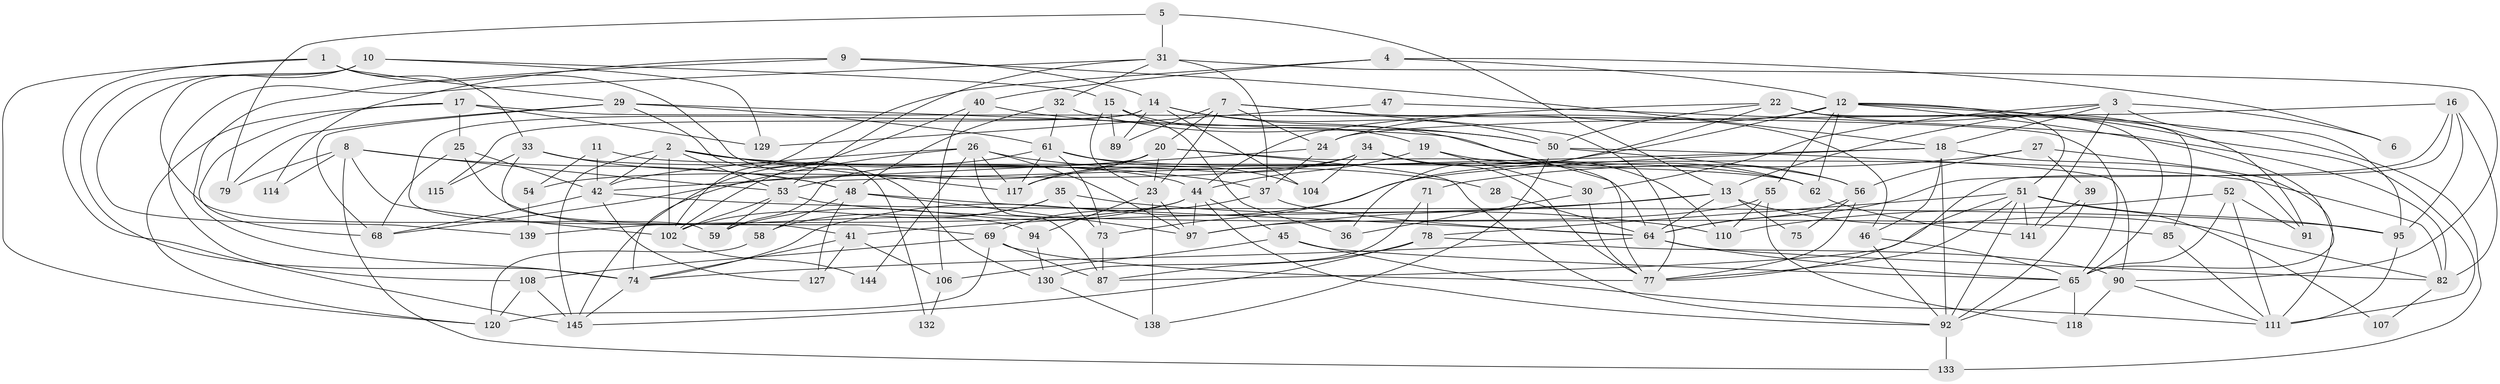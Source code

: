 // Generated by graph-tools (version 1.1) at 2025/23/03/03/25 07:23:58]
// undirected, 99 vertices, 238 edges
graph export_dot {
graph [start="1"]
  node [color=gray90,style=filled];
  1 [super="+103"];
  2 [super="+109"];
  3 [super="+70"];
  4 [super="+88"];
  5;
  6;
  7 [super="+112"];
  8;
  9 [super="+80"];
  10 [super="+135"];
  11;
  12 [super="+21"];
  13;
  14 [super="+38"];
  15 [super="+113"];
  16 [super="+81"];
  17 [super="+63"];
  18 [super="+100"];
  19;
  20 [super="+57"];
  22 [super="+136"];
  23 [super="+121"];
  24 [super="+101"];
  25;
  26 [super="+67"];
  27 [super="+116"];
  28;
  29;
  30;
  31 [super="+119"];
  32;
  33 [super="+43"];
  34 [super="+49"];
  35;
  36;
  37 [super="+76"];
  39;
  40;
  41 [super="+72"];
  42 [super="+128"];
  44 [super="+96"];
  45;
  46;
  47;
  48 [super="+84"];
  50 [super="+93"];
  51 [super="+98"];
  52;
  53 [super="+60"];
  54;
  55;
  56 [super="+66"];
  58;
  59 [super="+83"];
  61 [super="+125"];
  62;
  64 [super="+131"];
  65 [super="+143"];
  68;
  69 [super="+122"];
  71;
  73;
  74 [super="+140"];
  75;
  77 [super="+134"];
  78 [super="+86"];
  79 [super="+105"];
  82;
  85;
  87 [super="+99"];
  89;
  90 [super="+124"];
  91;
  92 [super="+137"];
  94;
  95;
  97 [super="+126"];
  102 [super="+123"];
  104;
  106;
  107;
  108;
  110;
  111 [super="+142"];
  114;
  115;
  117 [super="+146"];
  118;
  120;
  127;
  129;
  130;
  132;
  133;
  138;
  139;
  141;
  144;
  145;
  1 -- 145;
  1 -- 130;
  1 -- 120;
  1 -- 29;
  1 -- 33;
  2 -- 42;
  2 -- 82;
  2 -- 145;
  2 -- 117;
  2 -- 102;
  2 -- 37;
  2 -- 53;
  3 -- 141;
  3 -- 95;
  3 -- 6;
  3 -- 13;
  3 -- 30;
  3 -- 18;
  4 -- 12;
  4 -- 40;
  4 -- 102;
  4 -- 6;
  5 -- 13;
  5 -- 31;
  5 -- 79;
  7 -- 24;
  7 -- 20;
  7 -- 89;
  7 -- 46;
  7 -- 77;
  7 -- 23;
  8 -- 53;
  8 -- 79;
  8 -- 114;
  8 -- 133;
  8 -- 102;
  8 -- 48;
  9 -- 18;
  9 -- 114;
  9 -- 74;
  9 -- 14;
  10 -- 15;
  10 -- 129;
  10 -- 74;
  10 -- 59;
  10 -- 139;
  11 -- 62;
  11 -- 54;
  11 -- 42;
  12 -- 133;
  12 -- 55;
  12 -- 65;
  12 -- 62;
  12 -- 73;
  12 -- 111;
  12 -- 51;
  12 -- 24;
  13 -- 82;
  13 -- 64;
  13 -- 75;
  13 -- 97;
  13 -- 41;
  14 -- 89;
  14 -- 41;
  14 -- 115;
  14 -- 104;
  14 -- 77;
  14 -- 50;
  15 -- 36;
  15 -- 19;
  15 -- 23;
  15 -- 89;
  16 -- 95;
  16 -- 24;
  16 -- 82;
  16 -- 77;
  16 -- 64;
  17 -- 120;
  17 -- 68;
  17 -- 129;
  17 -- 65;
  17 -- 25;
  18 -- 46;
  18 -- 92;
  18 -- 91;
  18 -- 74;
  18 -- 53;
  19 -- 62;
  19 -- 30;
  19 -- 44;
  20 -- 92;
  20 -- 68;
  20 -- 59;
  20 -- 64;
  20 -- 23;
  20 -- 117;
  22 -- 91;
  22 -- 36;
  22 -- 50;
  22 -- 85;
  22 -- 44;
  22 -- 65;
  23 -- 97;
  23 -- 138;
  23 -- 94;
  24 -- 37 [weight=2];
  24 -- 42;
  25 -- 42;
  25 -- 68;
  25 -- 94;
  26 -- 97;
  26 -- 42 [weight=2];
  26 -- 144;
  26 -- 28;
  26 -- 74;
  26 -- 87;
  26 -- 117;
  27 -- 71;
  27 -- 111;
  27 -- 56;
  27 -- 39;
  28 -- 64;
  29 -- 68;
  29 -- 132;
  29 -- 79;
  29 -- 56;
  29 -- 61;
  30 -- 77;
  30 -- 36;
  31 -- 53;
  31 -- 37 [weight=2];
  31 -- 32;
  31 -- 90;
  31 -- 108;
  32 -- 48;
  32 -- 50;
  32 -- 61;
  33 -- 48;
  33 -- 115;
  33 -- 69;
  33 -- 44;
  34 -- 77;
  34 -- 104;
  34 -- 110;
  34 -- 117;
  34 -- 54;
  35 -- 110;
  35 -- 73;
  35 -- 58;
  35 -- 102;
  37 -- 64;
  37 -- 69;
  39 -- 141;
  39 -- 92;
  40 -- 106;
  40 -- 102;
  40 -- 50;
  41 -- 106;
  41 -- 74;
  41 -- 127;
  42 -- 68;
  42 -- 127;
  42 -- 95;
  44 -- 97;
  44 -- 139;
  44 -- 59;
  44 -- 45;
  44 -- 92;
  45 -- 106;
  45 -- 111;
  45 -- 65;
  46 -- 65;
  46 -- 92;
  47 -- 129;
  47 -- 82;
  48 -- 127;
  48 -- 64;
  48 -- 97;
  48 -- 58;
  50 -- 90;
  50 -- 138;
  50 -- 56;
  51 -- 141;
  51 -- 77;
  51 -- 107;
  51 -- 92;
  51 -- 95;
  51 -- 87;
  51 -- 78;
  52 -- 110;
  52 -- 91;
  52 -- 111;
  52 -- 65;
  53 -- 85;
  53 -- 102;
  53 -- 59;
  54 -- 139;
  55 -- 118;
  55 -- 110;
  55 -- 97;
  56 -- 77;
  56 -- 64;
  56 -- 75;
  58 -- 120;
  61 -- 145;
  61 -- 62;
  61 -- 73;
  61 -- 117;
  61 -- 104;
  62 -- 141;
  64 -- 65;
  64 -- 74;
  64 -- 82;
  65 -- 118;
  65 -- 92;
  69 -- 77;
  69 -- 120;
  69 -- 108;
  69 -- 87;
  71 -- 130;
  71 -- 78;
  73 -- 87;
  74 -- 145;
  78 -- 90;
  78 -- 145;
  78 -- 87;
  82 -- 107;
  85 -- 111;
  90 -- 118;
  90 -- 111;
  92 -- 133;
  94 -- 130;
  95 -- 111;
  102 -- 144;
  106 -- 132;
  108 -- 145;
  108 -- 120;
  130 -- 138;
}
